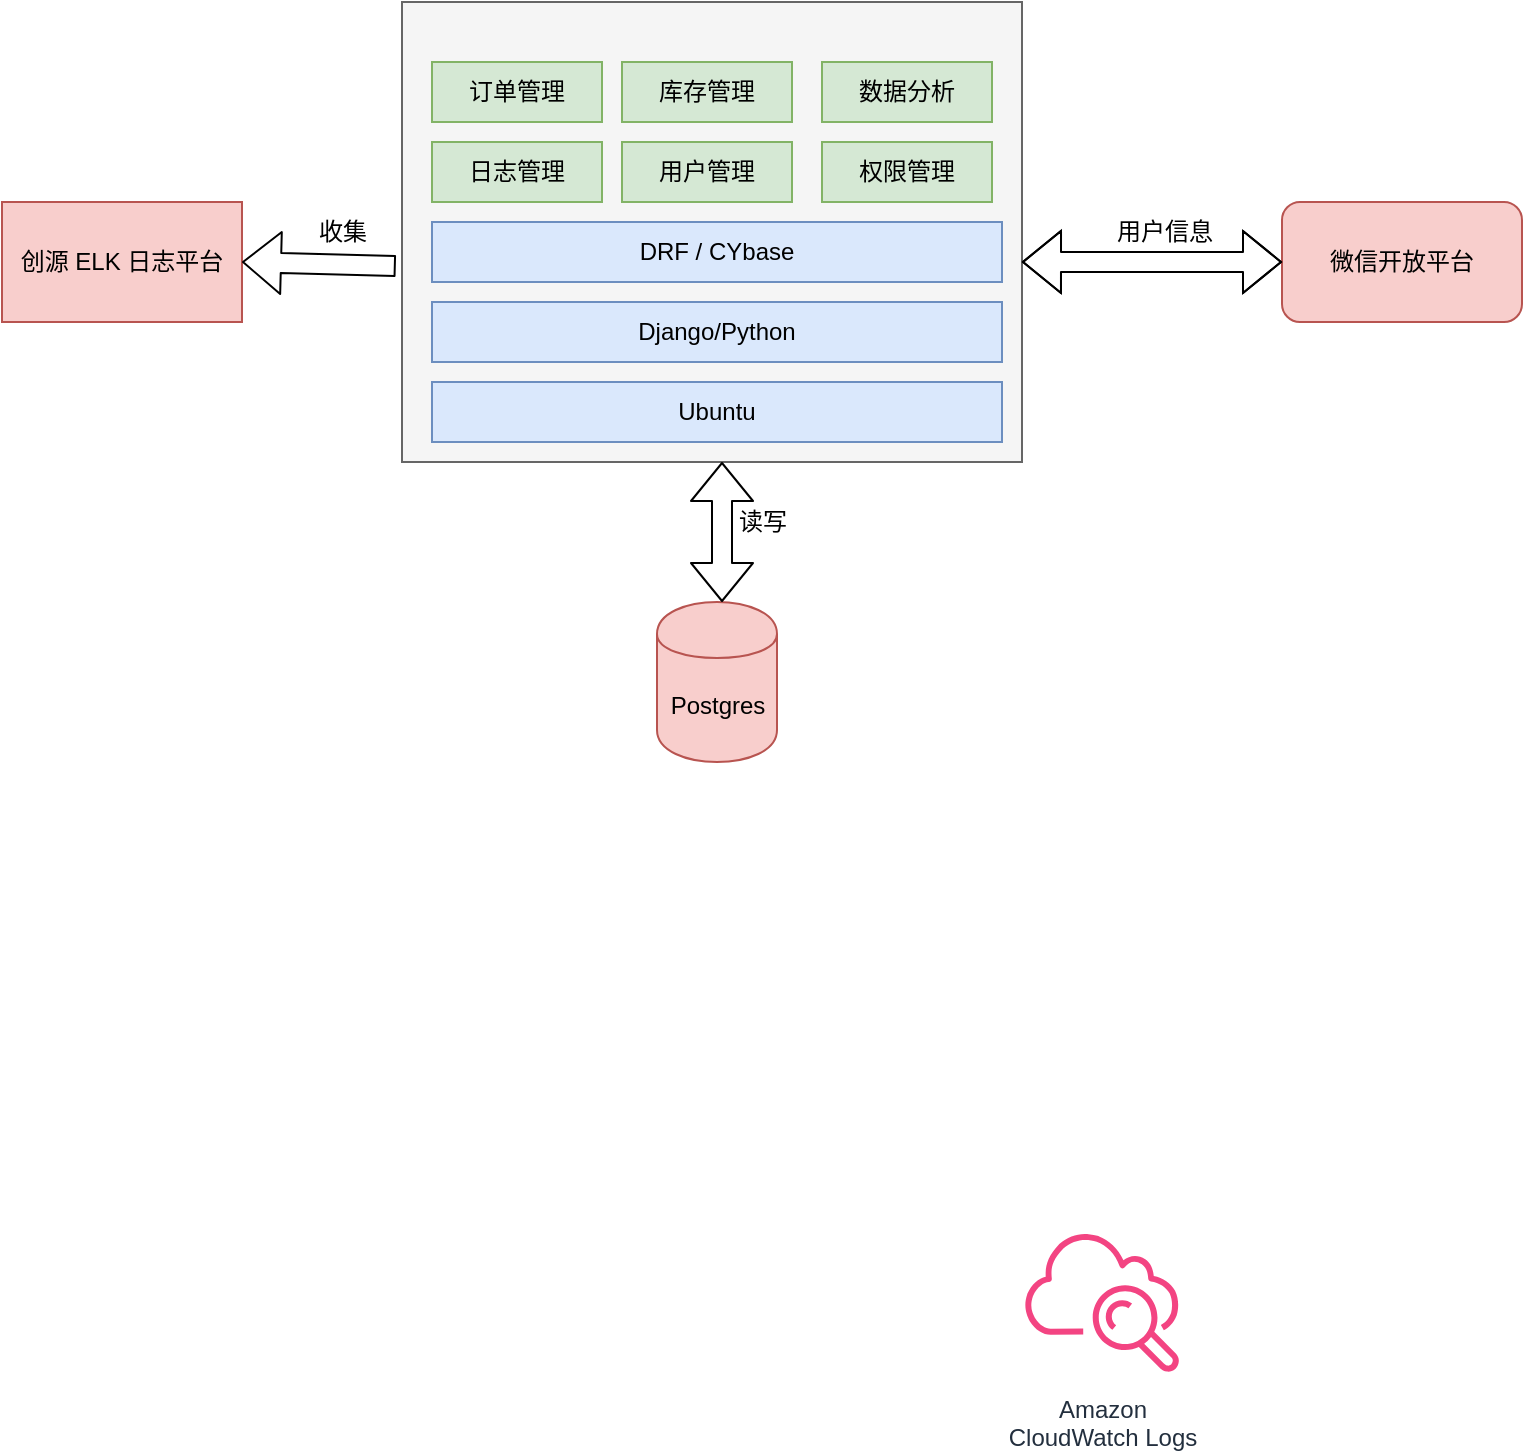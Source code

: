 <mxfile version="13.0.0" type="github">
  <diagram id="Ht1M8jgEwFfnCIfOTk4-" name="Page-1">
    <mxGraphModel dx="1197" dy="715" grid="1" gridSize="10" guides="1" tooltips="1" connect="1" arrows="1" fold="1" page="1" pageScale="1" pageWidth="1169" pageHeight="827" math="0" shadow="0">
      <root>
        <mxCell id="0" />
        <mxCell id="1" parent="0" />
        <mxCell id="UEzPUAAOIrF-is8g5C7q-123" value="Amazon&lt;br&gt;CloudWatch Logs&lt;br&gt;" style="outlineConnect=0;fontColor=#232F3E;gradientColor=none;gradientDirection=north;fillColor=#F34482;strokeColor=none;dashed=0;verticalLabelPosition=bottom;verticalAlign=top;align=center;html=1;fontSize=12;fontStyle=0;aspect=fixed;shape=mxgraph.aws4.cloudwatch;labelBackgroundColor=#ffffff;" parent="1" vertex="1">
          <mxGeometry x="800.5" y="701.5" width="78" height="78" as="geometry" />
        </mxCell>
        <mxCell id="IRfrHBrm6OW_r3Jur07C-1" value="微信开放平台" style="rounded=1;whiteSpace=wrap;html=1;fillColor=#f8cecc;strokeColor=#b85450;" vertex="1" parent="1">
          <mxGeometry x="930" y="190" width="120" height="60" as="geometry" />
        </mxCell>
        <mxCell id="IRfrHBrm6OW_r3Jur07C-4" value="" style="rounded=0;whiteSpace=wrap;html=1;fillColor=#f5f5f5;strokeColor=#666666;fontColor=#333333;" vertex="1" parent="1">
          <mxGeometry x="490" y="90" width="310" height="230" as="geometry" />
        </mxCell>
        <mxCell id="IRfrHBrm6OW_r3Jur07C-7" value="Ubuntu" style="rounded=0;whiteSpace=wrap;html=1;fillColor=#dae8fc;strokeColor=#6c8ebf;" vertex="1" parent="1">
          <mxGeometry x="505" y="280" width="285" height="30" as="geometry" />
        </mxCell>
        <mxCell id="IRfrHBrm6OW_r3Jur07C-8" value="Django/Python" style="rounded=0;whiteSpace=wrap;html=1;fillColor=#dae8fc;strokeColor=#6c8ebf;" vertex="1" parent="1">
          <mxGeometry x="505" y="240" width="285" height="30" as="geometry" />
        </mxCell>
        <mxCell id="IRfrHBrm6OW_r3Jur07C-9" value="DRF / CYbase" style="rounded=0;whiteSpace=wrap;html=1;fillColor=#dae8fc;strokeColor=#6c8ebf;" vertex="1" parent="1">
          <mxGeometry x="505" y="200" width="285" height="30" as="geometry" />
        </mxCell>
        <mxCell id="IRfrHBrm6OW_r3Jur07C-10" value="创源 ELK 日志平台" style="rounded=0;whiteSpace=wrap;html=1;fillColor=#f8cecc;strokeColor=#b85450;" vertex="1" parent="1">
          <mxGeometry x="290" y="190" width="120" height="60" as="geometry" />
        </mxCell>
        <mxCell id="IRfrHBrm6OW_r3Jur07C-11" value="日志管理" style="rounded=0;whiteSpace=wrap;html=1;fillColor=#d5e8d4;strokeColor=#82b366;" vertex="1" parent="1">
          <mxGeometry x="505" y="160" width="85" height="30" as="geometry" />
        </mxCell>
        <mxCell id="IRfrHBrm6OW_r3Jur07C-12" value="用户管理" style="rounded=0;whiteSpace=wrap;html=1;fillColor=#d5e8d4;strokeColor=#82b366;" vertex="1" parent="1">
          <mxGeometry x="600" y="160" width="85" height="30" as="geometry" />
        </mxCell>
        <mxCell id="IRfrHBrm6OW_r3Jur07C-13" value="权限管理" style="rounded=0;whiteSpace=wrap;html=1;fillColor=#d5e8d4;strokeColor=#82b366;" vertex="1" parent="1">
          <mxGeometry x="700" y="160" width="85" height="30" as="geometry" />
        </mxCell>
        <mxCell id="IRfrHBrm6OW_r3Jur07C-15" value="订单管理" style="rounded=0;whiteSpace=wrap;html=1;fillColor=#d5e8d4;strokeColor=#82b366;" vertex="1" parent="1">
          <mxGeometry x="505" y="120" width="85" height="30" as="geometry" />
        </mxCell>
        <mxCell id="IRfrHBrm6OW_r3Jur07C-16" value="库存管理" style="rounded=0;whiteSpace=wrap;html=1;fillColor=#d5e8d4;strokeColor=#82b366;" vertex="1" parent="1">
          <mxGeometry x="600" y="120" width="85" height="30" as="geometry" />
        </mxCell>
        <mxCell id="IRfrHBrm6OW_r3Jur07C-17" value="数据分析" style="rounded=0;whiteSpace=wrap;html=1;fillColor=#d5e8d4;strokeColor=#82b366;" vertex="1" parent="1">
          <mxGeometry x="700" y="120" width="85" height="30" as="geometry" />
        </mxCell>
        <mxCell id="IRfrHBrm6OW_r3Jur07C-18" value="" style="shape=flexArrow;endArrow=classic;html=1;exitX=-0.01;exitY=0.574;exitDx=0;exitDy=0;exitPerimeter=0;entryX=1;entryY=0.5;entryDx=0;entryDy=0;" edge="1" parent="1" source="IRfrHBrm6OW_r3Jur07C-4" target="IRfrHBrm6OW_r3Jur07C-10">
          <mxGeometry width="50" height="50" relative="1" as="geometry">
            <mxPoint x="390" y="410" as="sourcePoint" />
            <mxPoint x="440" y="360" as="targetPoint" />
          </mxGeometry>
        </mxCell>
        <mxCell id="IRfrHBrm6OW_r3Jur07C-19" value="" style="shape=flexArrow;endArrow=classic;startArrow=classic;html=1;exitX=1;exitY=0.565;exitDx=0;exitDy=0;exitPerimeter=0;entryX=0;entryY=0.5;entryDx=0;entryDy=0;" edge="1" parent="1" source="IRfrHBrm6OW_r3Jur07C-4" target="IRfrHBrm6OW_r3Jur07C-1">
          <mxGeometry width="50" height="50" relative="1" as="geometry">
            <mxPoint x="830" y="230" as="sourcePoint" />
            <mxPoint x="880" y="180" as="targetPoint" />
            <Array as="points">
              <mxPoint x="870" y="220" />
            </Array>
          </mxGeometry>
        </mxCell>
        <mxCell id="IRfrHBrm6OW_r3Jur07C-20" value="用户信息" style="text;html=1;align=center;verticalAlign=middle;resizable=0;points=[];autosize=1;" vertex="1" parent="1">
          <mxGeometry x="841" y="195" width="60" height="20" as="geometry" />
        </mxCell>
        <mxCell id="IRfrHBrm6OW_r3Jur07C-22" value="收集" style="text;html=1;align=center;verticalAlign=middle;resizable=0;points=[];autosize=1;" vertex="1" parent="1">
          <mxGeometry x="440" y="195" width="40" height="20" as="geometry" />
        </mxCell>
        <mxCell id="IRfrHBrm6OW_r3Jur07C-23" value="Postgres" style="shape=cylinder;whiteSpace=wrap;html=1;boundedLbl=1;backgroundOutline=1;fillColor=#f8cecc;strokeColor=#b85450;" vertex="1" parent="1">
          <mxGeometry x="617.5" y="390" width="60" height="80" as="geometry" />
        </mxCell>
        <mxCell id="IRfrHBrm6OW_r3Jur07C-24" value="" style="shape=flexArrow;endArrow=classic;startArrow=classic;html=1;" edge="1" parent="1">
          <mxGeometry width="50" height="50" relative="1" as="geometry">
            <mxPoint x="650" y="390" as="sourcePoint" />
            <mxPoint x="650" y="320" as="targetPoint" />
          </mxGeometry>
        </mxCell>
        <mxCell id="IRfrHBrm6OW_r3Jur07C-25" value="读写" style="text;html=1;align=center;verticalAlign=middle;resizable=0;points=[];autosize=1;" vertex="1" parent="1">
          <mxGeometry x="650" y="340" width="40" height="20" as="geometry" />
        </mxCell>
      </root>
    </mxGraphModel>
  </diagram>
</mxfile>
